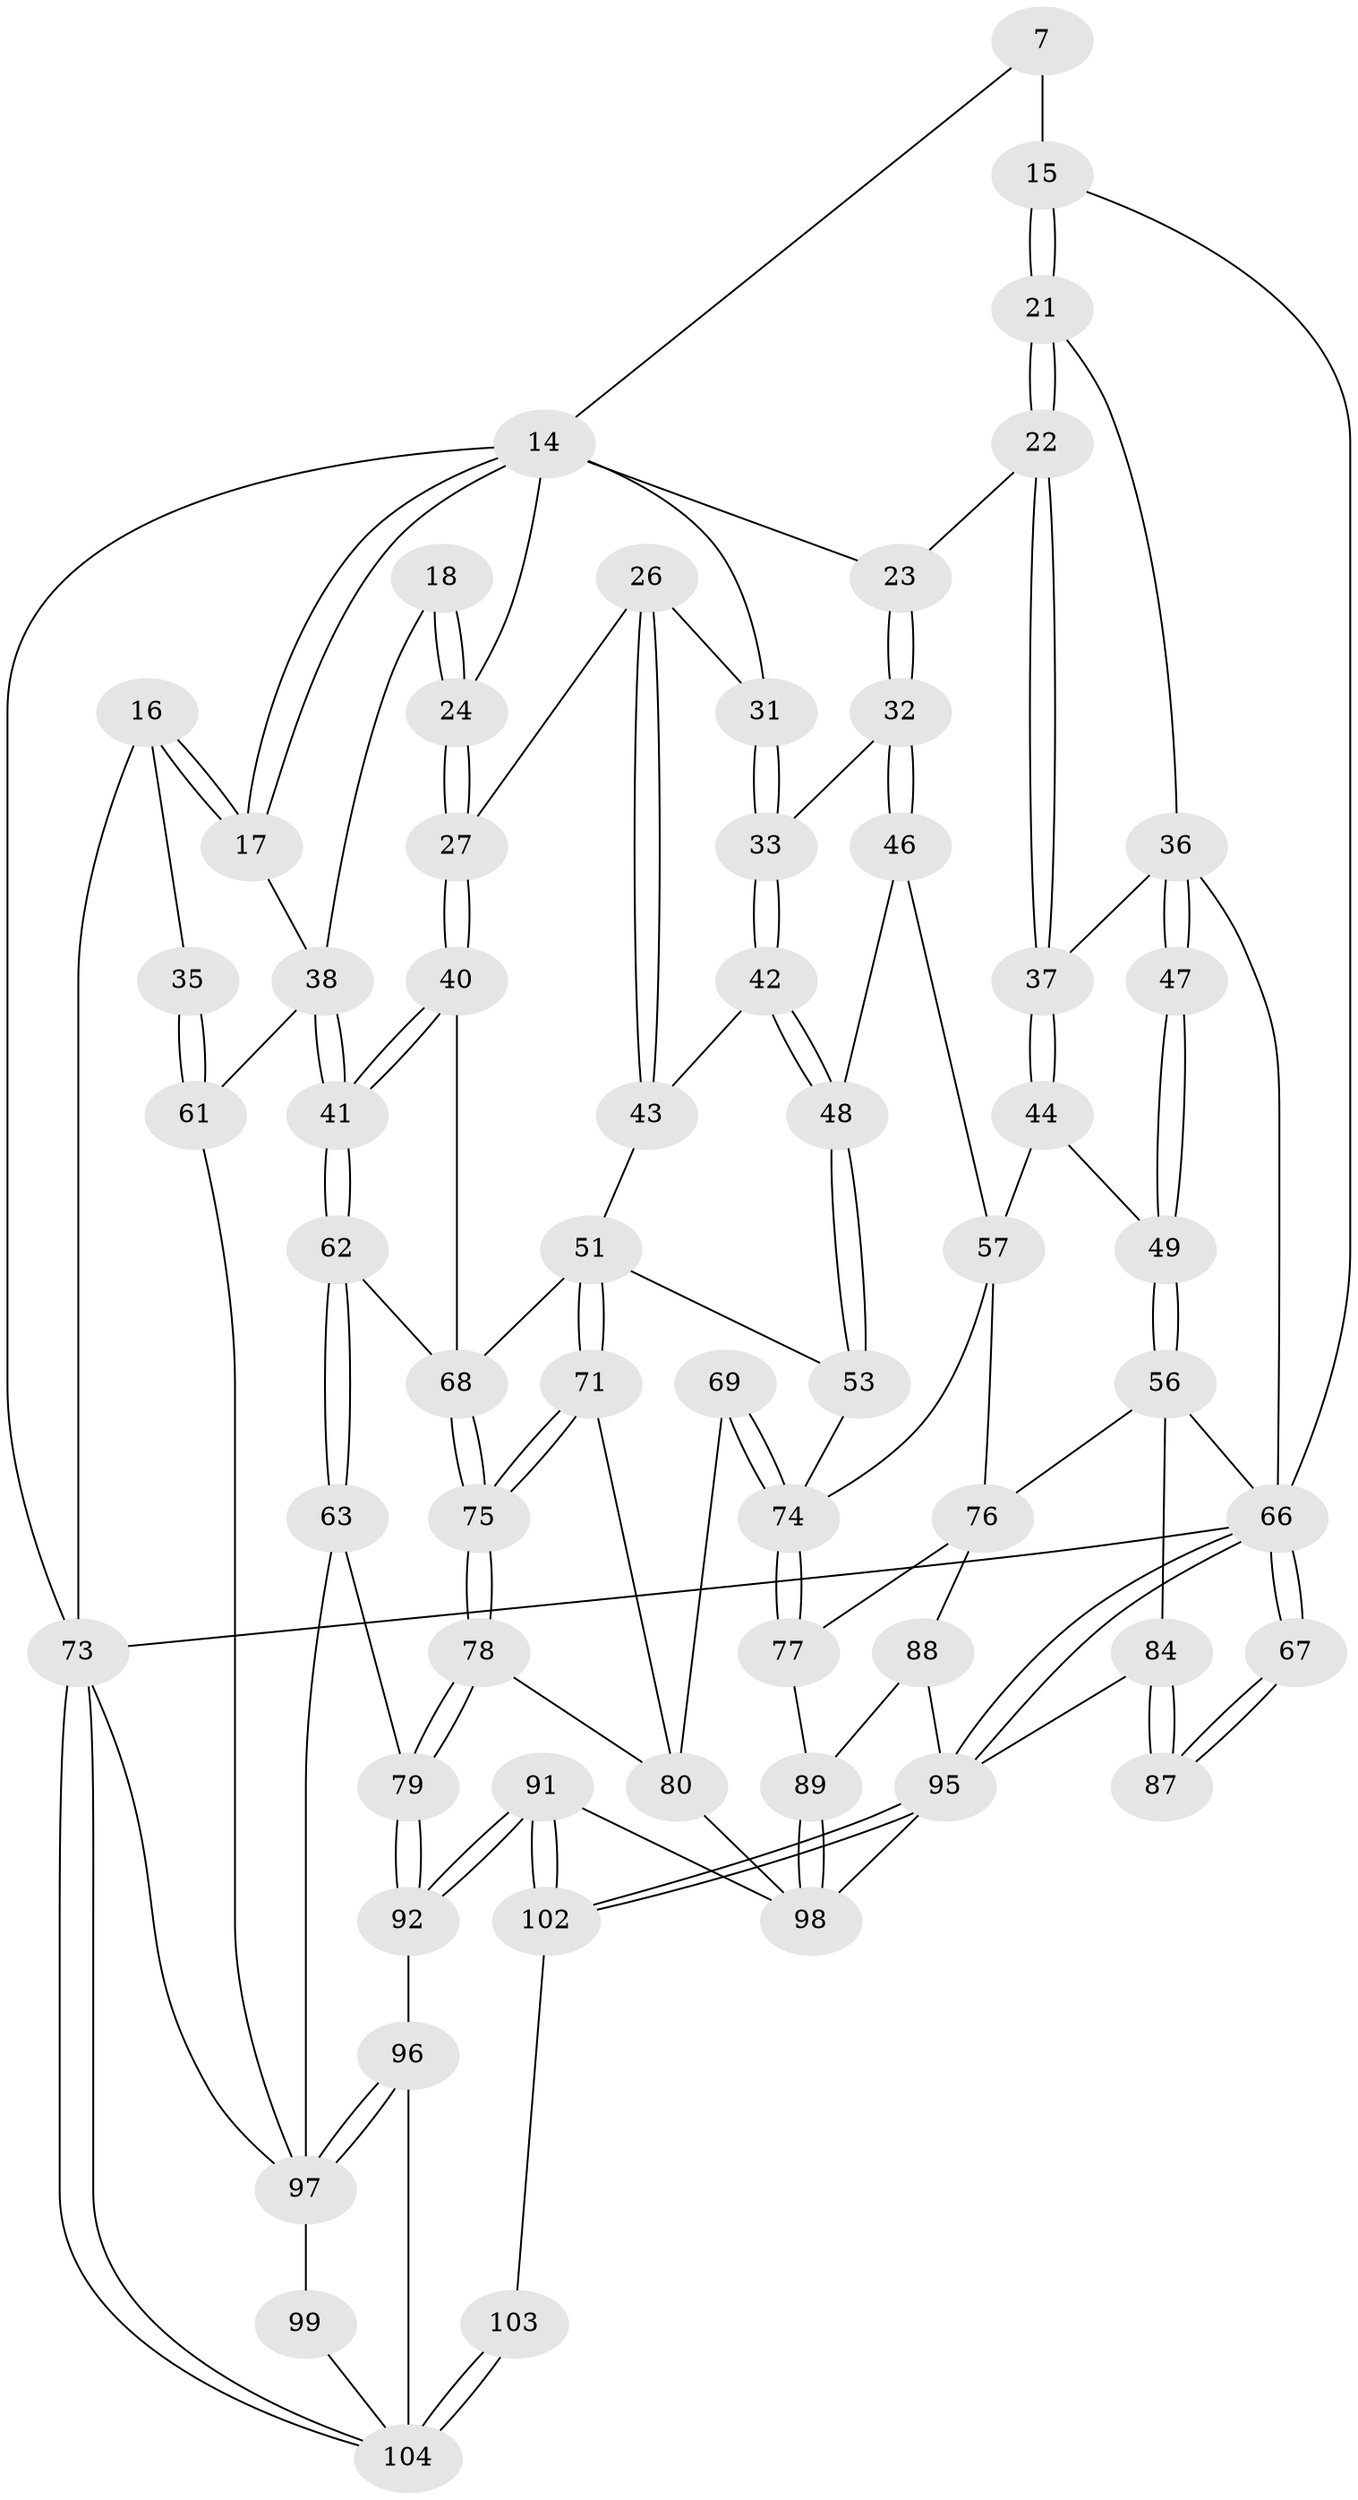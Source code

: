 // original degree distribution, {3: 0.019230769230769232, 5: 0.5192307692307693, 6: 0.22115384615384615, 4: 0.2403846153846154}
// Generated by graph-tools (version 1.1) at 2025/05/03/04/25 22:05:07]
// undirected, 62 vertices, 143 edges
graph export_dot {
graph [start="1"]
  node [color=gray90,style=filled];
  7 [pos="+0.6181370937087989+0.1022345569116591"];
  14 [pos="+0.28143892546627775+0",super="+8+9+10+11"];
  15 [pos="+0.7922284619527339+0.10221369557534603",super="+2"];
  16 [pos="+0+0.1996680750045752"];
  17 [pos="+0.10471299525382204+0.14720887173709601"];
  18 [pos="+0.2994107900988519+0.2465170498512371"];
  21 [pos="+0.7608094643488107+0.21540582933170702"];
  22 [pos="+0.7562559226423629+0.21836266297771628"];
  23 [pos="+0.6970140012165306+0.2411041584691504"];
  24 [pos="+0.34553514986533135+0.2681684479272575",super="+12+13"];
  26 [pos="+0.416086306591987+0.3132752973351958"];
  27 [pos="+0.37509419789151444+0.31213127398542656"];
  31 [pos="+0.5321213441575599+0.2222255468807099",super="+25"];
  32 [pos="+0.6917129081811226+0.25596283343384557"];
  33 [pos="+0.5501596818804456+0.30178368762688984"];
  35 [pos="+0+0.23629139145526207"];
  36 [pos="+0.8031817858571203+0.3325181737240449",super="+30"];
  37 [pos="+0.7830964280555208+0.341222706365495"];
  38 [pos="+0.16975227015438013+0.39010049331142677",super="+20"];
  40 [pos="+0.32784196367426205+0.40290217552550694"];
  41 [pos="+0.17835416056719894+0.4191504622856916"];
  42 [pos="+0.5469515516815869+0.33136860156211934"];
  43 [pos="+0.44651616156528745+0.33575661742307333"];
  44 [pos="+0.7465245158623425+0.40421103971557265"];
  46 [pos="+0.6801280903408401+0.36385655724763666"];
  47 [pos="+0.8831081997187742+0.3384905277757456"];
  48 [pos="+0.578669568400076+0.38333337657828004"];
  49 [pos="+0.8746826253399574+0.4165437201400917"];
  51 [pos="+0.4473727984183649+0.4957941719547955",super="+50"];
  53 [pos="+0.5499117416993462+0.4495087297914873"];
  56 [pos="+0.9654482619367409+0.5421455806330177",super="+55"];
  57 [pos="+0.7151276444493815+0.5146308120358859",super="+45"];
  61 [pos="+0+0.27119081603452805",super="+39+34"];
  62 [pos="+0.161604893494861+0.47221601863901974"];
  63 [pos="+0+0.6152472328247169"];
  66 [pos="+1+1",super="+3+54"];
  67 [pos="+1+1"];
  68 [pos="+0.2392362921876607+0.5734280146703273",super="+52"];
  69 [pos="+0.5298653839049944+0.629946958895414"];
  71 [pos="+0.44790785676525724+0.5259358977625269"];
  73 [pos="+0+1",super="+4"];
  74 [pos="+0.5906467250185409+0.6814210614987112",super="+58+59"];
  75 [pos="+0.2655157079409743+0.648064099761939"];
  76 [pos="+0.8008573907369442+0.6267478333818665",super="+60"];
  77 [pos="+0.5923524371742551+0.6843220020313281"];
  78 [pos="+0.2664672328767425+0.6920102549797449"];
  79 [pos="+0.2647045552555446+0.6936673160585942"];
  80 [pos="+0.37576909165511474+0.7225008904656288",super="+70"];
  84 [pos="+0.9047433758363983+0.7806460272893018",super="+83"];
  87 [pos="+1+1"];
  88 [pos="+0.7094468160098563+0.8185889961541208",super="+86"];
  89 [pos="+0.6477819686653653+0.7951147459815933",super="+81"];
  91 [pos="+0.43787644480004684+0.9943549742995422"];
  92 [pos="+0.20516596564024034+0.8098302059797406"];
  95 [pos="+1+1",super="+93+94"];
  96 [pos="+0.19349961648856503+0.8168087114172701"];
  97 [pos="+0.1014662343452936+0.8172980863951715",super="+72"];
  98 [pos="+0.4935872148246488+0.9468534728308583",super="+90"];
  99 [pos="+0.07721078922844901+0.8611811773626074"];
  102 [pos="+0.4087593860631802+1"];
  103 [pos="+0.3019050169247954+1"];
  104 [pos="+0+1",super="+101+100"];
  7 -- 15 [weight=2];
  7 -- 14;
  14 -- 17;
  14 -- 17;
  14 -- 73;
  14 -- 24 [weight=2];
  14 -- 23;
  14 -- 31 [weight=2];
  15 -- 21;
  15 -- 21;
  15 -- 66;
  16 -- 17;
  16 -- 17;
  16 -- 35;
  16 -- 73;
  17 -- 38;
  18 -- 24 [weight=2];
  18 -- 24;
  18 -- 38;
  21 -- 22;
  21 -- 22;
  21 -- 36;
  22 -- 23;
  22 -- 37;
  22 -- 37;
  23 -- 32;
  23 -- 32;
  24 -- 27;
  24 -- 27;
  26 -- 27;
  26 -- 43;
  26 -- 43;
  26 -- 31;
  27 -- 40;
  27 -- 40;
  31 -- 33;
  31 -- 33;
  32 -- 33;
  32 -- 46;
  32 -- 46;
  33 -- 42;
  33 -- 42;
  35 -- 61 [weight=2];
  35 -- 61;
  36 -- 37;
  36 -- 47 [weight=2];
  36 -- 47;
  36 -- 66;
  37 -- 44;
  37 -- 44;
  38 -- 41;
  38 -- 41;
  38 -- 61 [weight=2];
  40 -- 41;
  40 -- 41;
  40 -- 68;
  41 -- 62;
  41 -- 62;
  42 -- 43;
  42 -- 48;
  42 -- 48;
  43 -- 51;
  44 -- 49;
  44 -- 57;
  46 -- 48;
  46 -- 57;
  47 -- 49;
  47 -- 49;
  48 -- 53;
  48 -- 53;
  49 -- 56;
  49 -- 56;
  51 -- 71;
  51 -- 71;
  51 -- 68;
  51 -- 53;
  53 -- 74;
  56 -- 76;
  56 -- 66;
  56 -- 84;
  57 -- 74;
  57 -- 76;
  61 -- 97;
  62 -- 63;
  62 -- 63;
  62 -- 68;
  63 -- 79;
  63 -- 97;
  66 -- 67 [weight=2];
  66 -- 67;
  66 -- 95;
  66 -- 95;
  66 -- 73 [weight=2];
  67 -- 87;
  67 -- 87;
  68 -- 75;
  68 -- 75;
  69 -- 74 [weight=2];
  69 -- 74;
  69 -- 80;
  71 -- 75;
  71 -- 75;
  71 -- 80;
  73 -- 104;
  73 -- 104;
  73 -- 97;
  74 -- 77;
  74 -- 77;
  75 -- 78;
  75 -- 78;
  76 -- 77;
  76 -- 88;
  77 -- 89;
  78 -- 79;
  78 -- 79;
  78 -- 80;
  79 -- 92;
  79 -- 92;
  80 -- 98;
  84 -- 87 [weight=2];
  84 -- 87;
  84 -- 95;
  88 -- 89;
  88 -- 95 [weight=2];
  89 -- 98 [weight=2];
  89 -- 98;
  91 -- 92;
  91 -- 92;
  91 -- 102;
  91 -- 102;
  91 -- 98;
  92 -- 96;
  95 -- 102;
  95 -- 102;
  95 -- 98;
  96 -- 97;
  96 -- 97;
  96 -- 104;
  97 -- 99 [weight=2];
  99 -- 104;
  102 -- 103;
  103 -- 104 [weight=2];
  103 -- 104;
}
